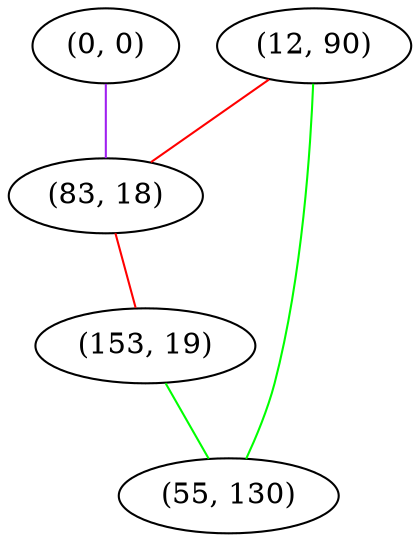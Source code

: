 graph "" {
"(0, 0)";
"(12, 90)";
"(83, 18)";
"(153, 19)";
"(55, 130)";
"(0, 0)" -- "(83, 18)"  [color=purple, key=0, weight=4];
"(12, 90)" -- "(83, 18)"  [color=red, key=0, weight=1];
"(12, 90)" -- "(55, 130)"  [color=green, key=0, weight=2];
"(83, 18)" -- "(153, 19)"  [color=red, key=0, weight=1];
"(153, 19)" -- "(55, 130)"  [color=green, key=0, weight=2];
}
